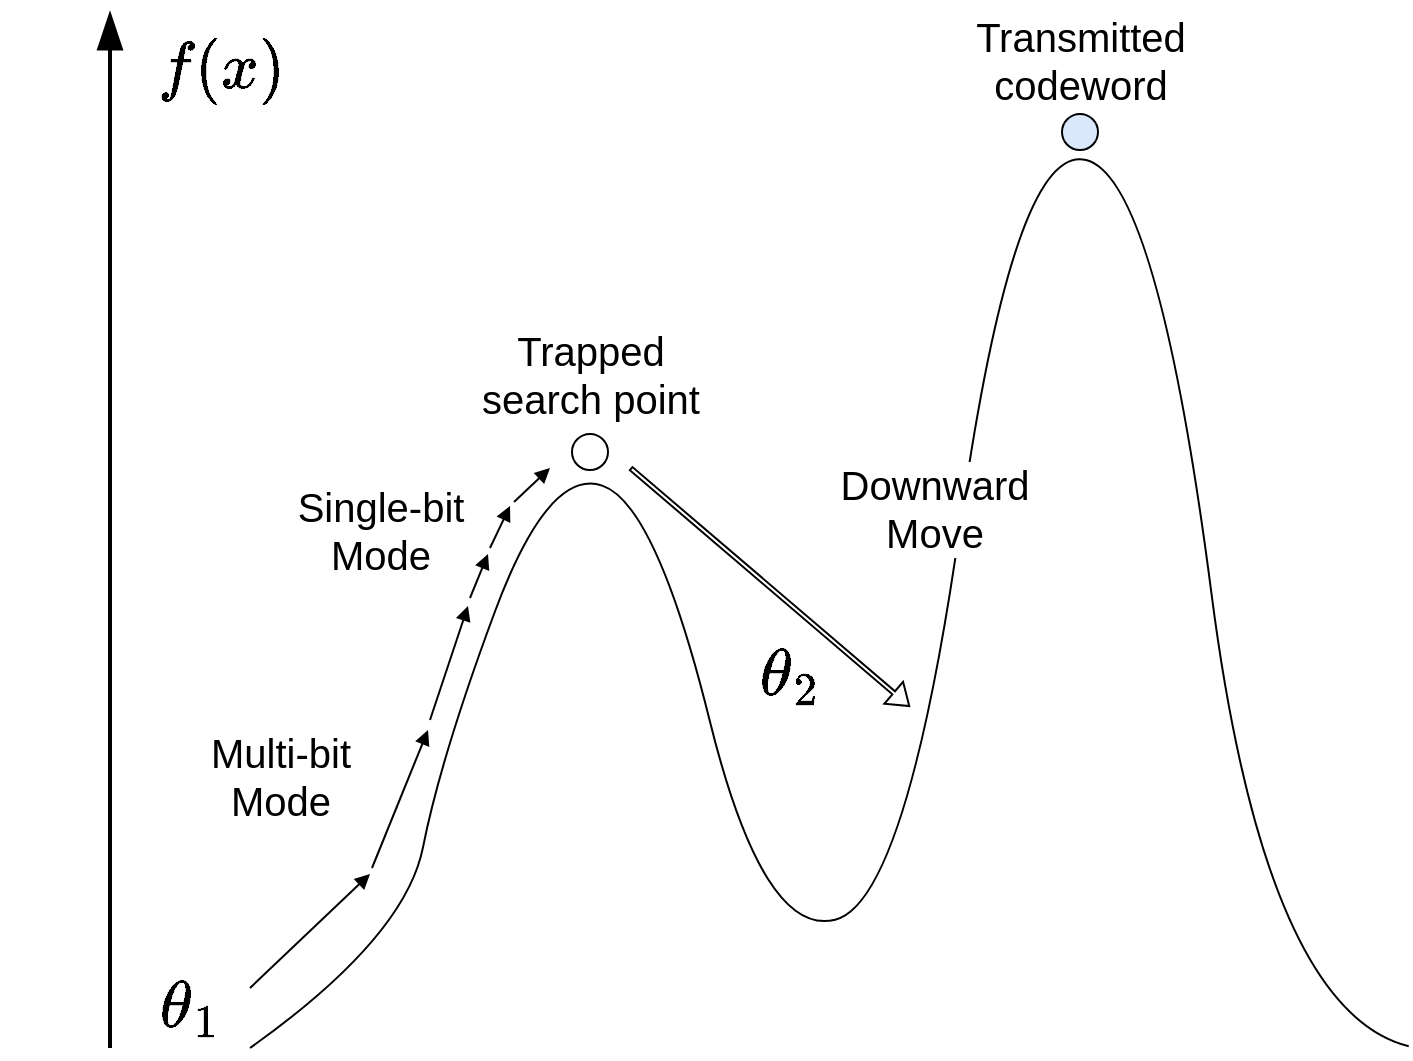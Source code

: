 <mxfile>
    <diagram id="5DIWrdhLwUrtFaI1QlfB" name="Page-1">
        <mxGraphModel dx="1408" dy="938" grid="1" gridSize="10" guides="1" tooltips="1" connect="1" arrows="1" fold="1" page="1" pageScale="1" pageWidth="1169" pageHeight="827" math="1" shadow="0">
            <root>
                <mxCell id="0"/>
                <mxCell id="1" parent="0"/>
                <mxCell id="165" value="" style="edgeStyle=none;orthogonalLoop=1;jettySize=auto;html=1;rounded=0;endArrow=blockThin;startSize=14;endSize=14;sourcePerimeterSpacing=8;targetPerimeterSpacing=8;curved=1;strokeWidth=2;endFill=1;" edge="1" parent="1">
                    <mxGeometry width="140" relative="1" as="geometry">
                        <mxPoint x="240" y="598" as="sourcePoint"/>
                        <mxPoint x="240" y="80" as="targetPoint"/>
                        <Array as="points"/>
                    </mxGeometry>
                </mxCell>
                <mxCell id="169" value="" style="ellipse;whiteSpace=wrap;html=1;" vertex="1" parent="1">
                    <mxGeometry x="471" y="291" width="18" height="18" as="geometry"/>
                </mxCell>
                <mxCell id="172" value="" style="ellipse;whiteSpace=wrap;html=1;fillColor=#dae8fc;strokeColor=#000000;" vertex="1" parent="1">
                    <mxGeometry x="716" y="131" width="18" height="18" as="geometry"/>
                </mxCell>
                <mxCell id="173" value="" style="endArrow=none;html=1;rounded=0;startSize=14;endSize=14;sourcePerimeterSpacing=8;targetPerimeterSpacing=8;curved=1;" edge="1" parent="1">
                    <mxGeometry width="50" height="50" relative="1" as="geometry">
                        <mxPoint x="310" y="598" as="sourcePoint"/>
                        <mxPoint x="889.348" y="597.144" as="targetPoint"/>
                        <Array as="points">
                            <mxPoint x="387.53" y="542.887"/>
                            <mxPoint x="405.452" y="452.458"/>
                            <mxPoint x="459.218" y="307.771"/>
                            <mxPoint x="512.985" y="325.857"/>
                            <mxPoint x="566.751" y="542.887"/>
                            <mxPoint x="638.439" y="524.801"/>
                            <mxPoint x="692.205" y="144.999"/>
                            <mxPoint x="763.894" y="163.085"/>
                            <mxPoint x="817.66" y="579.058"/>
                        </Array>
                    </mxGeometry>
                </mxCell>
                <mxCell id="174" value="&lt;font style=&quot;font-size: 20px;&quot;&gt;Downward&lt;br&gt;Move&lt;/font&gt;" style="edgeLabel;html=1;align=center;verticalAlign=middle;resizable=0;points=[];container=0;" vertex="1" connectable="0" parent="173">
                    <mxGeometry x="0.087" relative="1" as="geometry">
                        <mxPoint x="-15" as="offset"/>
                    </mxGeometry>
                </mxCell>
                <mxCell id="175" value="&lt;font style=&quot;font-size: 20px;&quot;&gt;Multi-bit&lt;br&gt;Mode&lt;/font&gt;" style="text;html=1;align=center;verticalAlign=middle;resizable=0;points=[];autosize=1;strokeColor=none;fillColor=none;container=0;" vertex="1" parent="1">
                    <mxGeometry x="280.001" y="432.004" width="90" height="60" as="geometry"/>
                </mxCell>
                <mxCell id="177" value="" style="edgeStyle=none;orthogonalLoop=1;jettySize=auto;html=1;rounded=0;strokeWidth=1;endArrow=block;endFill=1;startSize=14;endSize=5;sourcePerimeterSpacing=8;targetPerimeterSpacing=8;curved=1;" edge="1" parent="1">
                    <mxGeometry width="140" relative="1" as="geometry">
                        <mxPoint x="310" y="568" as="sourcePoint"/>
                        <mxPoint x="370" y="511" as="targetPoint"/>
                        <Array as="points"/>
                    </mxGeometry>
                </mxCell>
                <mxCell id="178" value="" style="edgeStyle=none;orthogonalLoop=1;jettySize=auto;html=1;rounded=0;strokeWidth=1;endArrow=block;endFill=1;startSize=14;endSize=5;sourcePerimeterSpacing=8;targetPerimeterSpacing=8;curved=1;" edge="1" parent="1">
                    <mxGeometry width="140" relative="1" as="geometry">
                        <mxPoint x="371" y="508" as="sourcePoint"/>
                        <mxPoint x="399" y="439" as="targetPoint"/>
                        <Array as="points"/>
                    </mxGeometry>
                </mxCell>
                <mxCell id="179" value="" style="edgeStyle=none;orthogonalLoop=1;jettySize=auto;html=1;rounded=0;strokeWidth=1;endArrow=block;endFill=1;startSize=14;endSize=5;sourcePerimeterSpacing=8;targetPerimeterSpacing=8;curved=1;" edge="1" parent="1">
                    <mxGeometry width="140" relative="1" as="geometry">
                        <mxPoint x="420" y="373" as="sourcePoint"/>
                        <mxPoint x="429" y="351" as="targetPoint"/>
                        <Array as="points"/>
                    </mxGeometry>
                </mxCell>
                <mxCell id="180" value="" style="edgeStyle=none;orthogonalLoop=1;jettySize=auto;html=1;rounded=0;strokeWidth=1;endArrow=block;endFill=1;startSize=14;endSize=5;sourcePerimeterSpacing=8;targetPerimeterSpacing=8;curved=1;" edge="1" parent="1">
                    <mxGeometry width="140" relative="1" as="geometry">
                        <mxPoint x="430" y="348" as="sourcePoint"/>
                        <mxPoint x="440" y="327" as="targetPoint"/>
                        <Array as="points"/>
                    </mxGeometry>
                </mxCell>
                <mxCell id="181" value="" style="edgeStyle=none;orthogonalLoop=1;jettySize=auto;html=1;rounded=0;strokeWidth=1;endArrow=block;endFill=1;startSize=14;endSize=5;sourcePerimeterSpacing=8;targetPerimeterSpacing=8;curved=1;" edge="1" parent="1">
                    <mxGeometry width="140" relative="1" as="geometry">
                        <mxPoint x="442" y="325" as="sourcePoint"/>
                        <mxPoint x="460" y="308" as="targetPoint"/>
                        <Array as="points"/>
                    </mxGeometry>
                </mxCell>
                <mxCell id="182" value="" style="edgeStyle=none;orthogonalLoop=1;jettySize=auto;html=1;rounded=0;strokeWidth=1;endArrow=block;endFill=1;startSize=14;endSize=5;sourcePerimeterSpacing=8;targetPerimeterSpacing=8;curved=1;" edge="1" parent="1">
                    <mxGeometry width="140" relative="1" as="geometry">
                        <mxPoint x="400" y="434" as="sourcePoint"/>
                        <mxPoint x="419" y="377" as="targetPoint"/>
                        <Array as="points"/>
                    </mxGeometry>
                </mxCell>
                <mxCell id="183" value="&lt;font style=&quot;font-size: 20px;&quot;&gt;Single-bit&lt;br&gt;Mode&lt;/font&gt;" style="text;html=1;align=center;verticalAlign=middle;resizable=0;points=[];autosize=1;strokeColor=none;fillColor=none;container=0;" vertex="1" parent="1">
                    <mxGeometry x="320.001" y="309.004" width="110" height="60" as="geometry"/>
                </mxCell>
                <mxCell id="185" value="&lt;font style=&quot;font-size: 20px;&quot;&gt;Trapped&lt;br style=&quot;border-color: var(--border-color);&quot;&gt;search point&lt;/font&gt;" style="text;html=1;align=center;verticalAlign=middle;resizable=0;points=[];autosize=1;strokeColor=none;fillColor=none;container=0;" vertex="1" parent="1">
                    <mxGeometry x="415.001" y="231.004" width="130" height="60" as="geometry"/>
                </mxCell>
                <mxCell id="187" value="&lt;font style=&quot;font-size: 28px;&quot;&gt;$$\theta_1$$&lt;/font&gt;" style="text;html=1;align=center;verticalAlign=middle;resizable=0;points=[];autosize=1;strokeColor=none;fillColor=none;container=0;" vertex="1" parent="1">
                    <mxGeometry x="185.001" y="553.004" width="190" height="50" as="geometry"/>
                </mxCell>
                <mxCell id="188" value="&lt;font style=&quot;font-size: 28px;&quot;&gt;$$\theta_2$$&lt;/font&gt;" style="text;html=1;align=center;verticalAlign=middle;resizable=0;points=[];autosize=1;strokeColor=none;fillColor=none;container=0;" vertex="1" parent="1">
                    <mxGeometry x="485.001" y="387.004" width="190" height="50" as="geometry"/>
                </mxCell>
                <mxCell id="190" value="" style="shape=flexArrow;endArrow=classic;html=1;rounded=0;fontSize=25;startSize=14;endSize=3.073;sourcePerimeterSpacing=8;targetPerimeterSpacing=8;curved=1;width=2.022;endWidth=11.424;" edge="1" parent="1">
                    <mxGeometry width="50" height="50" relative="1" as="geometry">
                        <mxPoint x="500.207" y="308.0" as="sourcePoint"/>
                        <mxPoint x="639.999" y="427.366" as="targetPoint"/>
                    </mxGeometry>
                </mxCell>
                <mxCell id="191" value="&lt;font style=&quot;font-size: 20px;&quot;&gt;Transmitted&lt;br&gt;codeword&lt;/font&gt;" style="text;html=1;align=center;verticalAlign=middle;resizable=0;points=[];autosize=1;strokeColor=none;fillColor=none;container=0;" vertex="1" parent="1">
                    <mxGeometry x="659.996" y="74" width="130" height="60" as="geometry"/>
                </mxCell>
                <mxCell id="192" value="&lt;font style=&quot;font-size: 28px;&quot;&gt;$$f(x)$$&lt;/font&gt;" style="text;html=1;align=center;verticalAlign=middle;resizable=0;points=[];autosize=1;strokeColor=none;fillColor=none;fontSize=18;" vertex="1" parent="1">
                    <mxGeometry x="230" y="84" width="130" height="50" as="geometry"/>
                </mxCell>
            </root>
        </mxGraphModel>
    </diagram>
</mxfile>